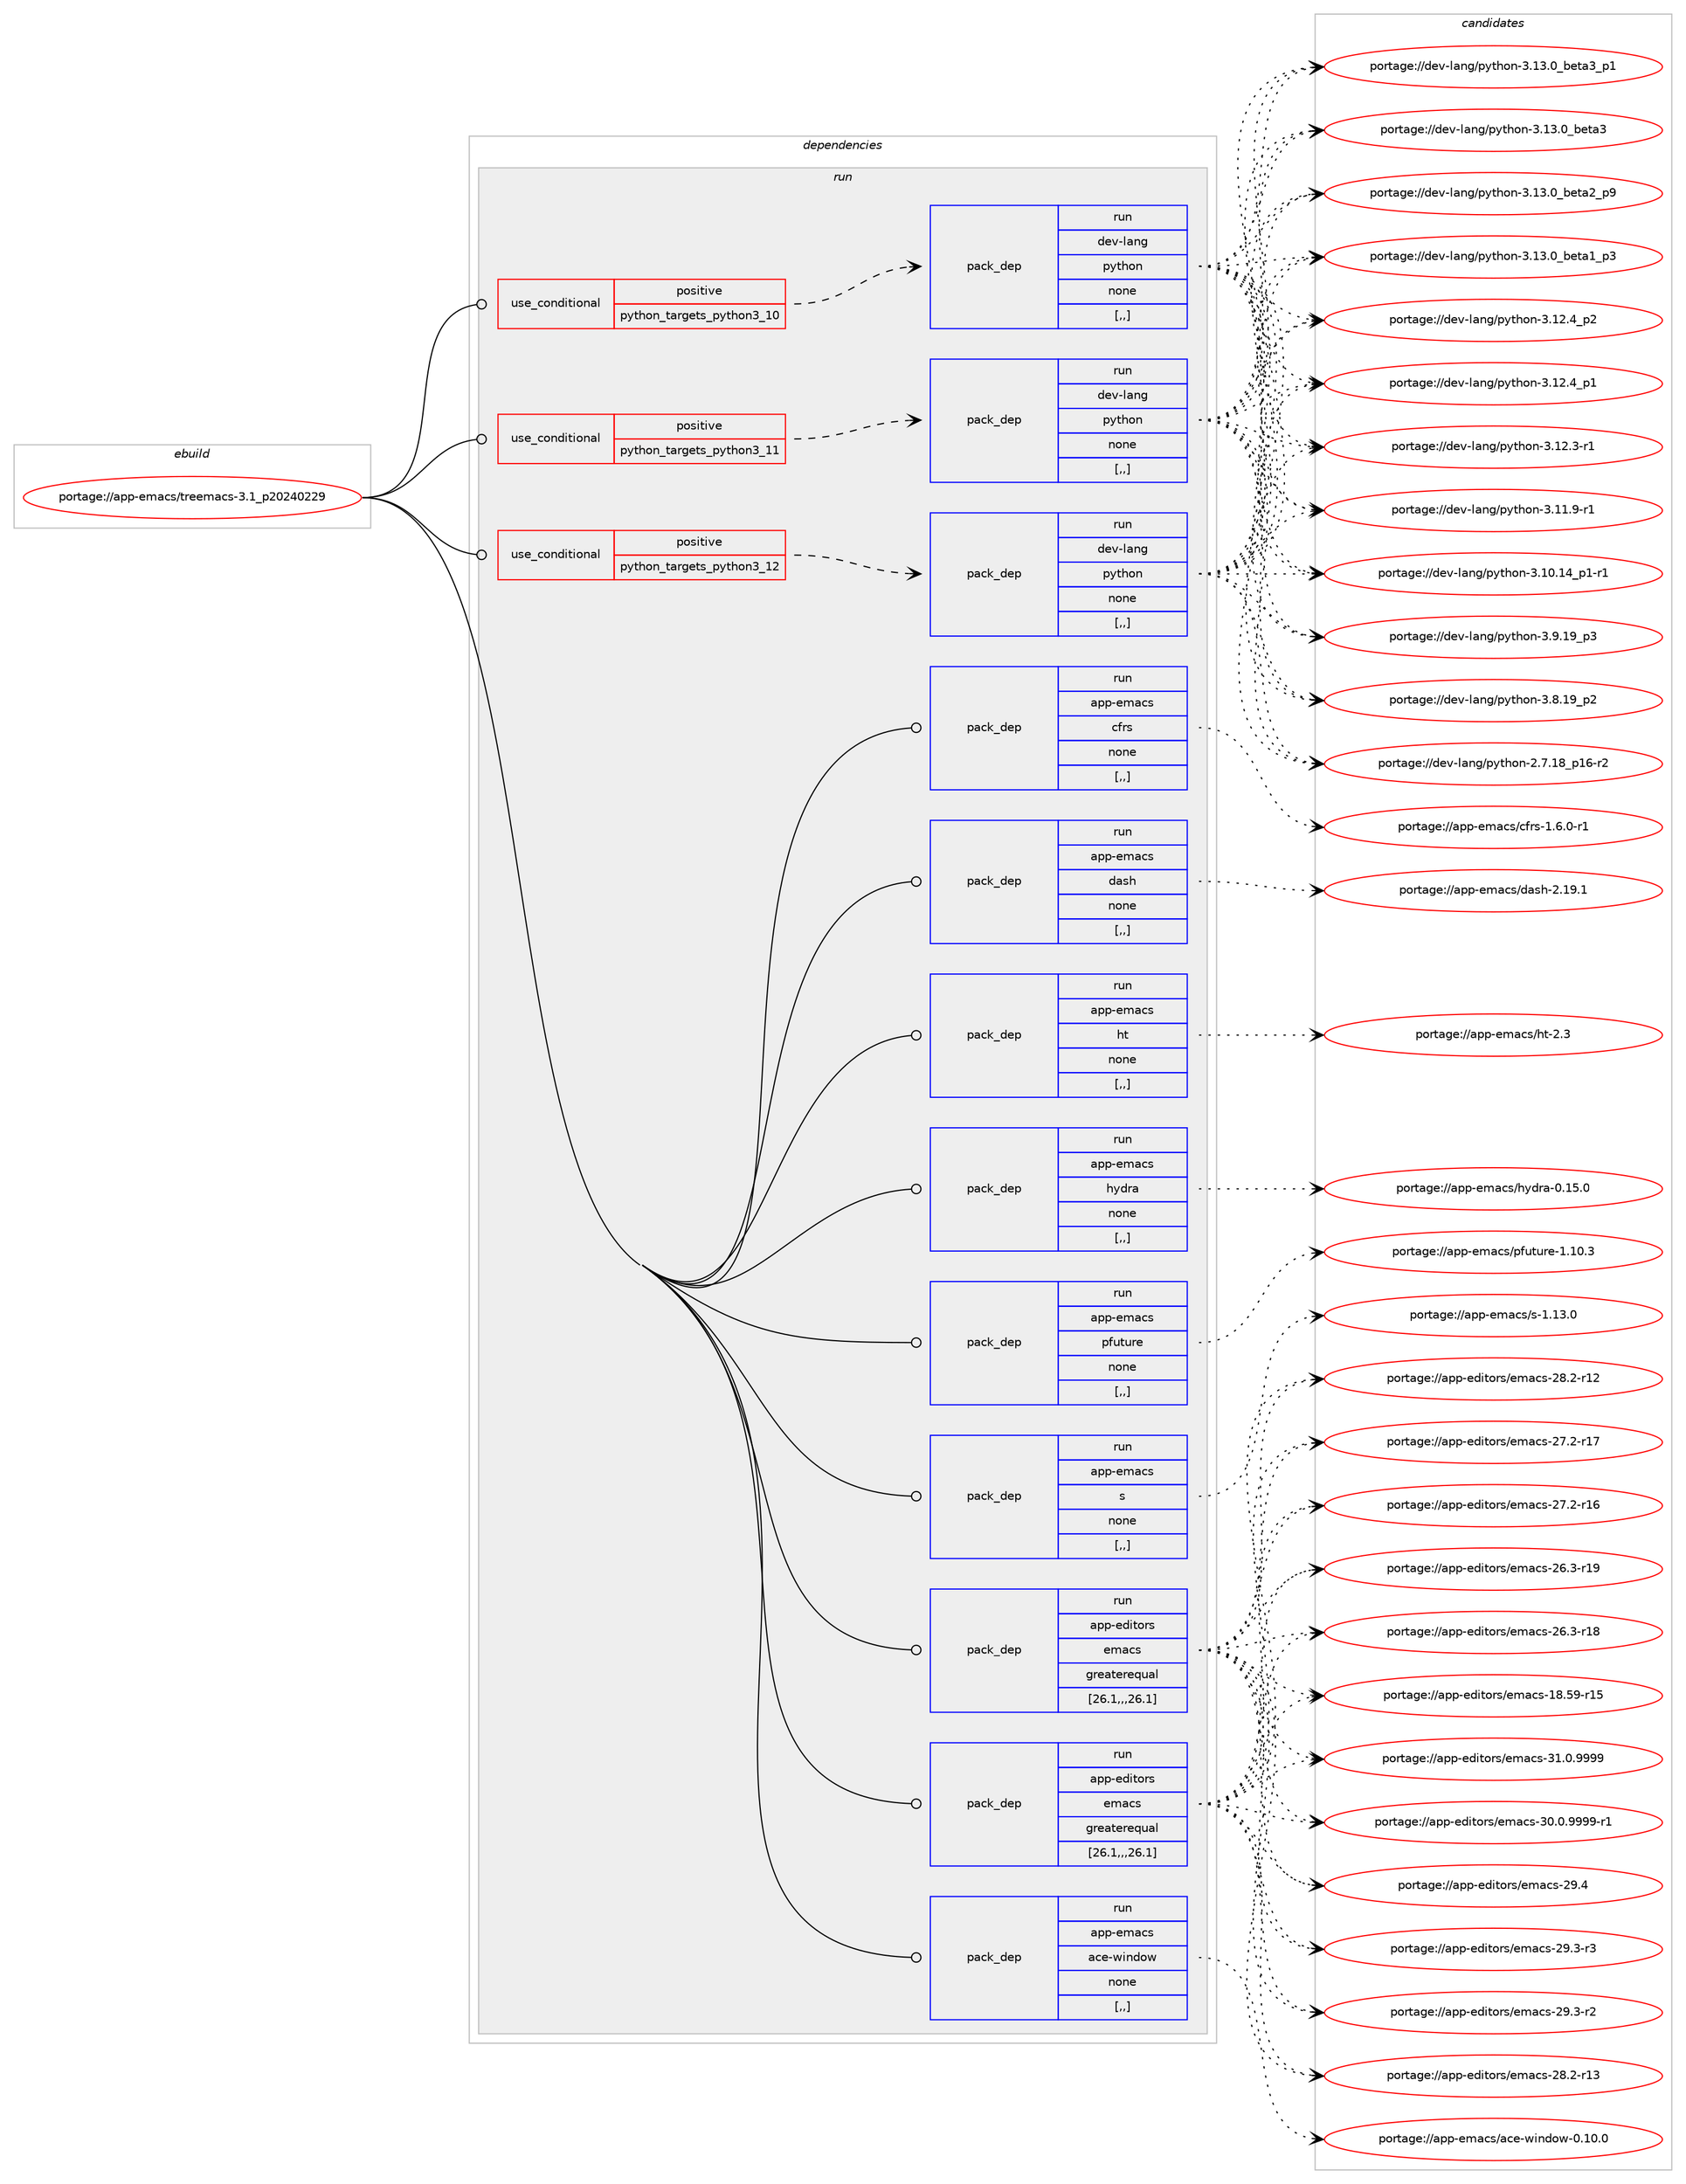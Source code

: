 digraph prolog {

# *************
# Graph options
# *************

newrank=true;
concentrate=true;
compound=true;
graph [rankdir=LR,fontname=Helvetica,fontsize=10,ranksep=1.5];#, ranksep=2.5, nodesep=0.2];
edge  [arrowhead=vee];
node  [fontname=Helvetica,fontsize=10];

# **********
# The ebuild
# **********

subgraph cluster_leftcol {
color=gray;
label=<<i>ebuild</i>>;
id [label="portage://app-emacs/treemacs-3.1_p20240229", color=red, width=4, href="../app-emacs/treemacs-3.1_p20240229.svg"];
}

# ****************
# The dependencies
# ****************

subgraph cluster_midcol {
color=gray;
label=<<i>dependencies</i>>;
subgraph cluster_compile {
fillcolor="#eeeeee";
style=filled;
label=<<i>compile</i>>;
}
subgraph cluster_compileandrun {
fillcolor="#eeeeee";
style=filled;
label=<<i>compile and run</i>>;
}
subgraph cluster_run {
fillcolor="#eeeeee";
style=filled;
label=<<i>run</i>>;
subgraph cond6178 {
dependency23369 [label=<<TABLE BORDER="0" CELLBORDER="1" CELLSPACING="0" CELLPADDING="4"><TR><TD ROWSPAN="3" CELLPADDING="10">use_conditional</TD></TR><TR><TD>positive</TD></TR><TR><TD>python_targets_python3_10</TD></TR></TABLE>>, shape=none, color=red];
subgraph pack17036 {
dependency23370 [label=<<TABLE BORDER="0" CELLBORDER="1" CELLSPACING="0" CELLPADDING="4" WIDTH="220"><TR><TD ROWSPAN="6" CELLPADDING="30">pack_dep</TD></TR><TR><TD WIDTH="110">run</TD></TR><TR><TD>dev-lang</TD></TR><TR><TD>python</TD></TR><TR><TD>none</TD></TR><TR><TD>[,,]</TD></TR></TABLE>>, shape=none, color=blue];
}
dependency23369:e -> dependency23370:w [weight=20,style="dashed",arrowhead="vee"];
}
id:e -> dependency23369:w [weight=20,style="solid",arrowhead="odot"];
subgraph cond6179 {
dependency23371 [label=<<TABLE BORDER="0" CELLBORDER="1" CELLSPACING="0" CELLPADDING="4"><TR><TD ROWSPAN="3" CELLPADDING="10">use_conditional</TD></TR><TR><TD>positive</TD></TR><TR><TD>python_targets_python3_11</TD></TR></TABLE>>, shape=none, color=red];
subgraph pack17037 {
dependency23372 [label=<<TABLE BORDER="0" CELLBORDER="1" CELLSPACING="0" CELLPADDING="4" WIDTH="220"><TR><TD ROWSPAN="6" CELLPADDING="30">pack_dep</TD></TR><TR><TD WIDTH="110">run</TD></TR><TR><TD>dev-lang</TD></TR><TR><TD>python</TD></TR><TR><TD>none</TD></TR><TR><TD>[,,]</TD></TR></TABLE>>, shape=none, color=blue];
}
dependency23371:e -> dependency23372:w [weight=20,style="dashed",arrowhead="vee"];
}
id:e -> dependency23371:w [weight=20,style="solid",arrowhead="odot"];
subgraph cond6180 {
dependency23373 [label=<<TABLE BORDER="0" CELLBORDER="1" CELLSPACING="0" CELLPADDING="4"><TR><TD ROWSPAN="3" CELLPADDING="10">use_conditional</TD></TR><TR><TD>positive</TD></TR><TR><TD>python_targets_python3_12</TD></TR></TABLE>>, shape=none, color=red];
subgraph pack17038 {
dependency23374 [label=<<TABLE BORDER="0" CELLBORDER="1" CELLSPACING="0" CELLPADDING="4" WIDTH="220"><TR><TD ROWSPAN="6" CELLPADDING="30">pack_dep</TD></TR><TR><TD WIDTH="110">run</TD></TR><TR><TD>dev-lang</TD></TR><TR><TD>python</TD></TR><TR><TD>none</TD></TR><TR><TD>[,,]</TD></TR></TABLE>>, shape=none, color=blue];
}
dependency23373:e -> dependency23374:w [weight=20,style="dashed",arrowhead="vee"];
}
id:e -> dependency23373:w [weight=20,style="solid",arrowhead="odot"];
subgraph pack17039 {
dependency23375 [label=<<TABLE BORDER="0" CELLBORDER="1" CELLSPACING="0" CELLPADDING="4" WIDTH="220"><TR><TD ROWSPAN="6" CELLPADDING="30">pack_dep</TD></TR><TR><TD WIDTH="110">run</TD></TR><TR><TD>app-editors</TD></TR><TR><TD>emacs</TD></TR><TR><TD>greaterequal</TD></TR><TR><TD>[26.1,,,26.1]</TD></TR></TABLE>>, shape=none, color=blue];
}
id:e -> dependency23375:w [weight=20,style="solid",arrowhead="odot"];
subgraph pack17040 {
dependency23376 [label=<<TABLE BORDER="0" CELLBORDER="1" CELLSPACING="0" CELLPADDING="4" WIDTH="220"><TR><TD ROWSPAN="6" CELLPADDING="30">pack_dep</TD></TR><TR><TD WIDTH="110">run</TD></TR><TR><TD>app-editors</TD></TR><TR><TD>emacs</TD></TR><TR><TD>greaterequal</TD></TR><TR><TD>[26.1,,,26.1]</TD></TR></TABLE>>, shape=none, color=blue];
}
id:e -> dependency23376:w [weight=20,style="solid",arrowhead="odot"];
subgraph pack17041 {
dependency23377 [label=<<TABLE BORDER="0" CELLBORDER="1" CELLSPACING="0" CELLPADDING="4" WIDTH="220"><TR><TD ROWSPAN="6" CELLPADDING="30">pack_dep</TD></TR><TR><TD WIDTH="110">run</TD></TR><TR><TD>app-emacs</TD></TR><TR><TD>ace-window</TD></TR><TR><TD>none</TD></TR><TR><TD>[,,]</TD></TR></TABLE>>, shape=none, color=blue];
}
id:e -> dependency23377:w [weight=20,style="solid",arrowhead="odot"];
subgraph pack17042 {
dependency23378 [label=<<TABLE BORDER="0" CELLBORDER="1" CELLSPACING="0" CELLPADDING="4" WIDTH="220"><TR><TD ROWSPAN="6" CELLPADDING="30">pack_dep</TD></TR><TR><TD WIDTH="110">run</TD></TR><TR><TD>app-emacs</TD></TR><TR><TD>cfrs</TD></TR><TR><TD>none</TD></TR><TR><TD>[,,]</TD></TR></TABLE>>, shape=none, color=blue];
}
id:e -> dependency23378:w [weight=20,style="solid",arrowhead="odot"];
subgraph pack17043 {
dependency23379 [label=<<TABLE BORDER="0" CELLBORDER="1" CELLSPACING="0" CELLPADDING="4" WIDTH="220"><TR><TD ROWSPAN="6" CELLPADDING="30">pack_dep</TD></TR><TR><TD WIDTH="110">run</TD></TR><TR><TD>app-emacs</TD></TR><TR><TD>dash</TD></TR><TR><TD>none</TD></TR><TR><TD>[,,]</TD></TR></TABLE>>, shape=none, color=blue];
}
id:e -> dependency23379:w [weight=20,style="solid",arrowhead="odot"];
subgraph pack17044 {
dependency23380 [label=<<TABLE BORDER="0" CELLBORDER="1" CELLSPACING="0" CELLPADDING="4" WIDTH="220"><TR><TD ROWSPAN="6" CELLPADDING="30">pack_dep</TD></TR><TR><TD WIDTH="110">run</TD></TR><TR><TD>app-emacs</TD></TR><TR><TD>ht</TD></TR><TR><TD>none</TD></TR><TR><TD>[,,]</TD></TR></TABLE>>, shape=none, color=blue];
}
id:e -> dependency23380:w [weight=20,style="solid",arrowhead="odot"];
subgraph pack17045 {
dependency23381 [label=<<TABLE BORDER="0" CELLBORDER="1" CELLSPACING="0" CELLPADDING="4" WIDTH="220"><TR><TD ROWSPAN="6" CELLPADDING="30">pack_dep</TD></TR><TR><TD WIDTH="110">run</TD></TR><TR><TD>app-emacs</TD></TR><TR><TD>hydra</TD></TR><TR><TD>none</TD></TR><TR><TD>[,,]</TD></TR></TABLE>>, shape=none, color=blue];
}
id:e -> dependency23381:w [weight=20,style="solid",arrowhead="odot"];
subgraph pack17046 {
dependency23382 [label=<<TABLE BORDER="0" CELLBORDER="1" CELLSPACING="0" CELLPADDING="4" WIDTH="220"><TR><TD ROWSPAN="6" CELLPADDING="30">pack_dep</TD></TR><TR><TD WIDTH="110">run</TD></TR><TR><TD>app-emacs</TD></TR><TR><TD>pfuture</TD></TR><TR><TD>none</TD></TR><TR><TD>[,,]</TD></TR></TABLE>>, shape=none, color=blue];
}
id:e -> dependency23382:w [weight=20,style="solid",arrowhead="odot"];
subgraph pack17047 {
dependency23383 [label=<<TABLE BORDER="0" CELLBORDER="1" CELLSPACING="0" CELLPADDING="4" WIDTH="220"><TR><TD ROWSPAN="6" CELLPADDING="30">pack_dep</TD></TR><TR><TD WIDTH="110">run</TD></TR><TR><TD>app-emacs</TD></TR><TR><TD>s</TD></TR><TR><TD>none</TD></TR><TR><TD>[,,]</TD></TR></TABLE>>, shape=none, color=blue];
}
id:e -> dependency23383:w [weight=20,style="solid",arrowhead="odot"];
}
}

# **************
# The candidates
# **************

subgraph cluster_choices {
rank=same;
color=gray;
label=<<i>candidates</i>>;

subgraph choice17036 {
color=black;
nodesep=1;
choice10010111845108971101034711212111610411111045514649514648959810111697519511249 [label="portage://dev-lang/python-3.13.0_beta3_p1", color=red, width=4,href="../dev-lang/python-3.13.0_beta3_p1.svg"];
choice1001011184510897110103471121211161041111104551464951464895981011169751 [label="portage://dev-lang/python-3.13.0_beta3", color=red, width=4,href="../dev-lang/python-3.13.0_beta3.svg"];
choice10010111845108971101034711212111610411111045514649514648959810111697509511257 [label="portage://dev-lang/python-3.13.0_beta2_p9", color=red, width=4,href="../dev-lang/python-3.13.0_beta2_p9.svg"];
choice10010111845108971101034711212111610411111045514649514648959810111697499511251 [label="portage://dev-lang/python-3.13.0_beta1_p3", color=red, width=4,href="../dev-lang/python-3.13.0_beta1_p3.svg"];
choice100101118451089711010347112121116104111110455146495046529511250 [label="portage://dev-lang/python-3.12.4_p2", color=red, width=4,href="../dev-lang/python-3.12.4_p2.svg"];
choice100101118451089711010347112121116104111110455146495046529511249 [label="portage://dev-lang/python-3.12.4_p1", color=red, width=4,href="../dev-lang/python-3.12.4_p1.svg"];
choice100101118451089711010347112121116104111110455146495046514511449 [label="portage://dev-lang/python-3.12.3-r1", color=red, width=4,href="../dev-lang/python-3.12.3-r1.svg"];
choice100101118451089711010347112121116104111110455146494946574511449 [label="portage://dev-lang/python-3.11.9-r1", color=red, width=4,href="../dev-lang/python-3.11.9-r1.svg"];
choice100101118451089711010347112121116104111110455146494846495295112494511449 [label="portage://dev-lang/python-3.10.14_p1-r1", color=red, width=4,href="../dev-lang/python-3.10.14_p1-r1.svg"];
choice100101118451089711010347112121116104111110455146574649579511251 [label="portage://dev-lang/python-3.9.19_p3", color=red, width=4,href="../dev-lang/python-3.9.19_p3.svg"];
choice100101118451089711010347112121116104111110455146564649579511250 [label="portage://dev-lang/python-3.8.19_p2", color=red, width=4,href="../dev-lang/python-3.8.19_p2.svg"];
choice100101118451089711010347112121116104111110455046554649569511249544511450 [label="portage://dev-lang/python-2.7.18_p16-r2", color=red, width=4,href="../dev-lang/python-2.7.18_p16-r2.svg"];
dependency23370:e -> choice10010111845108971101034711212111610411111045514649514648959810111697519511249:w [style=dotted,weight="100"];
dependency23370:e -> choice1001011184510897110103471121211161041111104551464951464895981011169751:w [style=dotted,weight="100"];
dependency23370:e -> choice10010111845108971101034711212111610411111045514649514648959810111697509511257:w [style=dotted,weight="100"];
dependency23370:e -> choice10010111845108971101034711212111610411111045514649514648959810111697499511251:w [style=dotted,weight="100"];
dependency23370:e -> choice100101118451089711010347112121116104111110455146495046529511250:w [style=dotted,weight="100"];
dependency23370:e -> choice100101118451089711010347112121116104111110455146495046529511249:w [style=dotted,weight="100"];
dependency23370:e -> choice100101118451089711010347112121116104111110455146495046514511449:w [style=dotted,weight="100"];
dependency23370:e -> choice100101118451089711010347112121116104111110455146494946574511449:w [style=dotted,weight="100"];
dependency23370:e -> choice100101118451089711010347112121116104111110455146494846495295112494511449:w [style=dotted,weight="100"];
dependency23370:e -> choice100101118451089711010347112121116104111110455146574649579511251:w [style=dotted,weight="100"];
dependency23370:e -> choice100101118451089711010347112121116104111110455146564649579511250:w [style=dotted,weight="100"];
dependency23370:e -> choice100101118451089711010347112121116104111110455046554649569511249544511450:w [style=dotted,weight="100"];
}
subgraph choice17037 {
color=black;
nodesep=1;
choice10010111845108971101034711212111610411111045514649514648959810111697519511249 [label="portage://dev-lang/python-3.13.0_beta3_p1", color=red, width=4,href="../dev-lang/python-3.13.0_beta3_p1.svg"];
choice1001011184510897110103471121211161041111104551464951464895981011169751 [label="portage://dev-lang/python-3.13.0_beta3", color=red, width=4,href="../dev-lang/python-3.13.0_beta3.svg"];
choice10010111845108971101034711212111610411111045514649514648959810111697509511257 [label="portage://dev-lang/python-3.13.0_beta2_p9", color=red, width=4,href="../dev-lang/python-3.13.0_beta2_p9.svg"];
choice10010111845108971101034711212111610411111045514649514648959810111697499511251 [label="portage://dev-lang/python-3.13.0_beta1_p3", color=red, width=4,href="../dev-lang/python-3.13.0_beta1_p3.svg"];
choice100101118451089711010347112121116104111110455146495046529511250 [label="portage://dev-lang/python-3.12.4_p2", color=red, width=4,href="../dev-lang/python-3.12.4_p2.svg"];
choice100101118451089711010347112121116104111110455146495046529511249 [label="portage://dev-lang/python-3.12.4_p1", color=red, width=4,href="../dev-lang/python-3.12.4_p1.svg"];
choice100101118451089711010347112121116104111110455146495046514511449 [label="portage://dev-lang/python-3.12.3-r1", color=red, width=4,href="../dev-lang/python-3.12.3-r1.svg"];
choice100101118451089711010347112121116104111110455146494946574511449 [label="portage://dev-lang/python-3.11.9-r1", color=red, width=4,href="../dev-lang/python-3.11.9-r1.svg"];
choice100101118451089711010347112121116104111110455146494846495295112494511449 [label="portage://dev-lang/python-3.10.14_p1-r1", color=red, width=4,href="../dev-lang/python-3.10.14_p1-r1.svg"];
choice100101118451089711010347112121116104111110455146574649579511251 [label="portage://dev-lang/python-3.9.19_p3", color=red, width=4,href="../dev-lang/python-3.9.19_p3.svg"];
choice100101118451089711010347112121116104111110455146564649579511250 [label="portage://dev-lang/python-3.8.19_p2", color=red, width=4,href="../dev-lang/python-3.8.19_p2.svg"];
choice100101118451089711010347112121116104111110455046554649569511249544511450 [label="portage://dev-lang/python-2.7.18_p16-r2", color=red, width=4,href="../dev-lang/python-2.7.18_p16-r2.svg"];
dependency23372:e -> choice10010111845108971101034711212111610411111045514649514648959810111697519511249:w [style=dotted,weight="100"];
dependency23372:e -> choice1001011184510897110103471121211161041111104551464951464895981011169751:w [style=dotted,weight="100"];
dependency23372:e -> choice10010111845108971101034711212111610411111045514649514648959810111697509511257:w [style=dotted,weight="100"];
dependency23372:e -> choice10010111845108971101034711212111610411111045514649514648959810111697499511251:w [style=dotted,weight="100"];
dependency23372:e -> choice100101118451089711010347112121116104111110455146495046529511250:w [style=dotted,weight="100"];
dependency23372:e -> choice100101118451089711010347112121116104111110455146495046529511249:w [style=dotted,weight="100"];
dependency23372:e -> choice100101118451089711010347112121116104111110455146495046514511449:w [style=dotted,weight="100"];
dependency23372:e -> choice100101118451089711010347112121116104111110455146494946574511449:w [style=dotted,weight="100"];
dependency23372:e -> choice100101118451089711010347112121116104111110455146494846495295112494511449:w [style=dotted,weight="100"];
dependency23372:e -> choice100101118451089711010347112121116104111110455146574649579511251:w [style=dotted,weight="100"];
dependency23372:e -> choice100101118451089711010347112121116104111110455146564649579511250:w [style=dotted,weight="100"];
dependency23372:e -> choice100101118451089711010347112121116104111110455046554649569511249544511450:w [style=dotted,weight="100"];
}
subgraph choice17038 {
color=black;
nodesep=1;
choice10010111845108971101034711212111610411111045514649514648959810111697519511249 [label="portage://dev-lang/python-3.13.0_beta3_p1", color=red, width=4,href="../dev-lang/python-3.13.0_beta3_p1.svg"];
choice1001011184510897110103471121211161041111104551464951464895981011169751 [label="portage://dev-lang/python-3.13.0_beta3", color=red, width=4,href="../dev-lang/python-3.13.0_beta3.svg"];
choice10010111845108971101034711212111610411111045514649514648959810111697509511257 [label="portage://dev-lang/python-3.13.0_beta2_p9", color=red, width=4,href="../dev-lang/python-3.13.0_beta2_p9.svg"];
choice10010111845108971101034711212111610411111045514649514648959810111697499511251 [label="portage://dev-lang/python-3.13.0_beta1_p3", color=red, width=4,href="../dev-lang/python-3.13.0_beta1_p3.svg"];
choice100101118451089711010347112121116104111110455146495046529511250 [label="portage://dev-lang/python-3.12.4_p2", color=red, width=4,href="../dev-lang/python-3.12.4_p2.svg"];
choice100101118451089711010347112121116104111110455146495046529511249 [label="portage://dev-lang/python-3.12.4_p1", color=red, width=4,href="../dev-lang/python-3.12.4_p1.svg"];
choice100101118451089711010347112121116104111110455146495046514511449 [label="portage://dev-lang/python-3.12.3-r1", color=red, width=4,href="../dev-lang/python-3.12.3-r1.svg"];
choice100101118451089711010347112121116104111110455146494946574511449 [label="portage://dev-lang/python-3.11.9-r1", color=red, width=4,href="../dev-lang/python-3.11.9-r1.svg"];
choice100101118451089711010347112121116104111110455146494846495295112494511449 [label="portage://dev-lang/python-3.10.14_p1-r1", color=red, width=4,href="../dev-lang/python-3.10.14_p1-r1.svg"];
choice100101118451089711010347112121116104111110455146574649579511251 [label="portage://dev-lang/python-3.9.19_p3", color=red, width=4,href="../dev-lang/python-3.9.19_p3.svg"];
choice100101118451089711010347112121116104111110455146564649579511250 [label="portage://dev-lang/python-3.8.19_p2", color=red, width=4,href="../dev-lang/python-3.8.19_p2.svg"];
choice100101118451089711010347112121116104111110455046554649569511249544511450 [label="portage://dev-lang/python-2.7.18_p16-r2", color=red, width=4,href="../dev-lang/python-2.7.18_p16-r2.svg"];
dependency23374:e -> choice10010111845108971101034711212111610411111045514649514648959810111697519511249:w [style=dotted,weight="100"];
dependency23374:e -> choice1001011184510897110103471121211161041111104551464951464895981011169751:w [style=dotted,weight="100"];
dependency23374:e -> choice10010111845108971101034711212111610411111045514649514648959810111697509511257:w [style=dotted,weight="100"];
dependency23374:e -> choice10010111845108971101034711212111610411111045514649514648959810111697499511251:w [style=dotted,weight="100"];
dependency23374:e -> choice100101118451089711010347112121116104111110455146495046529511250:w [style=dotted,weight="100"];
dependency23374:e -> choice100101118451089711010347112121116104111110455146495046529511249:w [style=dotted,weight="100"];
dependency23374:e -> choice100101118451089711010347112121116104111110455146495046514511449:w [style=dotted,weight="100"];
dependency23374:e -> choice100101118451089711010347112121116104111110455146494946574511449:w [style=dotted,weight="100"];
dependency23374:e -> choice100101118451089711010347112121116104111110455146494846495295112494511449:w [style=dotted,weight="100"];
dependency23374:e -> choice100101118451089711010347112121116104111110455146574649579511251:w [style=dotted,weight="100"];
dependency23374:e -> choice100101118451089711010347112121116104111110455146564649579511250:w [style=dotted,weight="100"];
dependency23374:e -> choice100101118451089711010347112121116104111110455046554649569511249544511450:w [style=dotted,weight="100"];
}
subgraph choice17039 {
color=black;
nodesep=1;
choice971121124510110010511611111411547101109979911545514946484657575757 [label="portage://app-editors/emacs-31.0.9999", color=red, width=4,href="../app-editors/emacs-31.0.9999.svg"];
choice9711211245101100105116111114115471011099799115455148464846575757574511449 [label="portage://app-editors/emacs-30.0.9999-r1", color=red, width=4,href="../app-editors/emacs-30.0.9999-r1.svg"];
choice97112112451011001051161111141154710110997991154550574652 [label="portage://app-editors/emacs-29.4", color=red, width=4,href="../app-editors/emacs-29.4.svg"];
choice971121124510110010511611111411547101109979911545505746514511451 [label="portage://app-editors/emacs-29.3-r3", color=red, width=4,href="../app-editors/emacs-29.3-r3.svg"];
choice971121124510110010511611111411547101109979911545505746514511450 [label="portage://app-editors/emacs-29.3-r2", color=red, width=4,href="../app-editors/emacs-29.3-r2.svg"];
choice97112112451011001051161111141154710110997991154550564650451144951 [label="portage://app-editors/emacs-28.2-r13", color=red, width=4,href="../app-editors/emacs-28.2-r13.svg"];
choice97112112451011001051161111141154710110997991154550564650451144950 [label="portage://app-editors/emacs-28.2-r12", color=red, width=4,href="../app-editors/emacs-28.2-r12.svg"];
choice97112112451011001051161111141154710110997991154550554650451144955 [label="portage://app-editors/emacs-27.2-r17", color=red, width=4,href="../app-editors/emacs-27.2-r17.svg"];
choice97112112451011001051161111141154710110997991154550554650451144954 [label="portage://app-editors/emacs-27.2-r16", color=red, width=4,href="../app-editors/emacs-27.2-r16.svg"];
choice97112112451011001051161111141154710110997991154550544651451144957 [label="portage://app-editors/emacs-26.3-r19", color=red, width=4,href="../app-editors/emacs-26.3-r19.svg"];
choice97112112451011001051161111141154710110997991154550544651451144956 [label="portage://app-editors/emacs-26.3-r18", color=red, width=4,href="../app-editors/emacs-26.3-r18.svg"];
choice9711211245101100105116111114115471011099799115454956465357451144953 [label="portage://app-editors/emacs-18.59-r15", color=red, width=4,href="../app-editors/emacs-18.59-r15.svg"];
dependency23375:e -> choice971121124510110010511611111411547101109979911545514946484657575757:w [style=dotted,weight="100"];
dependency23375:e -> choice9711211245101100105116111114115471011099799115455148464846575757574511449:w [style=dotted,weight="100"];
dependency23375:e -> choice97112112451011001051161111141154710110997991154550574652:w [style=dotted,weight="100"];
dependency23375:e -> choice971121124510110010511611111411547101109979911545505746514511451:w [style=dotted,weight="100"];
dependency23375:e -> choice971121124510110010511611111411547101109979911545505746514511450:w [style=dotted,weight="100"];
dependency23375:e -> choice97112112451011001051161111141154710110997991154550564650451144951:w [style=dotted,weight="100"];
dependency23375:e -> choice97112112451011001051161111141154710110997991154550564650451144950:w [style=dotted,weight="100"];
dependency23375:e -> choice97112112451011001051161111141154710110997991154550554650451144955:w [style=dotted,weight="100"];
dependency23375:e -> choice97112112451011001051161111141154710110997991154550554650451144954:w [style=dotted,weight="100"];
dependency23375:e -> choice97112112451011001051161111141154710110997991154550544651451144957:w [style=dotted,weight="100"];
dependency23375:e -> choice97112112451011001051161111141154710110997991154550544651451144956:w [style=dotted,weight="100"];
dependency23375:e -> choice9711211245101100105116111114115471011099799115454956465357451144953:w [style=dotted,weight="100"];
}
subgraph choice17040 {
color=black;
nodesep=1;
choice971121124510110010511611111411547101109979911545514946484657575757 [label="portage://app-editors/emacs-31.0.9999", color=red, width=4,href="../app-editors/emacs-31.0.9999.svg"];
choice9711211245101100105116111114115471011099799115455148464846575757574511449 [label="portage://app-editors/emacs-30.0.9999-r1", color=red, width=4,href="../app-editors/emacs-30.0.9999-r1.svg"];
choice97112112451011001051161111141154710110997991154550574652 [label="portage://app-editors/emacs-29.4", color=red, width=4,href="../app-editors/emacs-29.4.svg"];
choice971121124510110010511611111411547101109979911545505746514511451 [label="portage://app-editors/emacs-29.3-r3", color=red, width=4,href="../app-editors/emacs-29.3-r3.svg"];
choice971121124510110010511611111411547101109979911545505746514511450 [label="portage://app-editors/emacs-29.3-r2", color=red, width=4,href="../app-editors/emacs-29.3-r2.svg"];
choice97112112451011001051161111141154710110997991154550564650451144951 [label="portage://app-editors/emacs-28.2-r13", color=red, width=4,href="../app-editors/emacs-28.2-r13.svg"];
choice97112112451011001051161111141154710110997991154550564650451144950 [label="portage://app-editors/emacs-28.2-r12", color=red, width=4,href="../app-editors/emacs-28.2-r12.svg"];
choice97112112451011001051161111141154710110997991154550554650451144955 [label="portage://app-editors/emacs-27.2-r17", color=red, width=4,href="../app-editors/emacs-27.2-r17.svg"];
choice97112112451011001051161111141154710110997991154550554650451144954 [label="portage://app-editors/emacs-27.2-r16", color=red, width=4,href="../app-editors/emacs-27.2-r16.svg"];
choice97112112451011001051161111141154710110997991154550544651451144957 [label="portage://app-editors/emacs-26.3-r19", color=red, width=4,href="../app-editors/emacs-26.3-r19.svg"];
choice97112112451011001051161111141154710110997991154550544651451144956 [label="portage://app-editors/emacs-26.3-r18", color=red, width=4,href="../app-editors/emacs-26.3-r18.svg"];
choice9711211245101100105116111114115471011099799115454956465357451144953 [label="portage://app-editors/emacs-18.59-r15", color=red, width=4,href="../app-editors/emacs-18.59-r15.svg"];
dependency23376:e -> choice971121124510110010511611111411547101109979911545514946484657575757:w [style=dotted,weight="100"];
dependency23376:e -> choice9711211245101100105116111114115471011099799115455148464846575757574511449:w [style=dotted,weight="100"];
dependency23376:e -> choice97112112451011001051161111141154710110997991154550574652:w [style=dotted,weight="100"];
dependency23376:e -> choice971121124510110010511611111411547101109979911545505746514511451:w [style=dotted,weight="100"];
dependency23376:e -> choice971121124510110010511611111411547101109979911545505746514511450:w [style=dotted,weight="100"];
dependency23376:e -> choice97112112451011001051161111141154710110997991154550564650451144951:w [style=dotted,weight="100"];
dependency23376:e -> choice97112112451011001051161111141154710110997991154550564650451144950:w [style=dotted,weight="100"];
dependency23376:e -> choice97112112451011001051161111141154710110997991154550554650451144955:w [style=dotted,weight="100"];
dependency23376:e -> choice97112112451011001051161111141154710110997991154550554650451144954:w [style=dotted,weight="100"];
dependency23376:e -> choice97112112451011001051161111141154710110997991154550544651451144957:w [style=dotted,weight="100"];
dependency23376:e -> choice97112112451011001051161111141154710110997991154550544651451144956:w [style=dotted,weight="100"];
dependency23376:e -> choice9711211245101100105116111114115471011099799115454956465357451144953:w [style=dotted,weight="100"];
}
subgraph choice17041 {
color=black;
nodesep=1;
choice971121124510110997991154797991014511910511010011111945484649484648 [label="portage://app-emacs/ace-window-0.10.0", color=red, width=4,href="../app-emacs/ace-window-0.10.0.svg"];
dependency23377:e -> choice971121124510110997991154797991014511910511010011111945484649484648:w [style=dotted,weight="100"];
}
subgraph choice17042 {
color=black;
nodesep=1;
choice9711211245101109979911547991021141154549465446484511449 [label="portage://app-emacs/cfrs-1.6.0-r1", color=red, width=4,href="../app-emacs/cfrs-1.6.0-r1.svg"];
dependency23378:e -> choice9711211245101109979911547991021141154549465446484511449:w [style=dotted,weight="100"];
}
subgraph choice17043 {
color=black;
nodesep=1;
choice97112112451011099799115471009711510445504649574649 [label="portage://app-emacs/dash-2.19.1", color=red, width=4,href="../app-emacs/dash-2.19.1.svg"];
dependency23379:e -> choice97112112451011099799115471009711510445504649574649:w [style=dotted,weight="100"];
}
subgraph choice17044 {
color=black;
nodesep=1;
choice971121124510110997991154710411645504651 [label="portage://app-emacs/ht-2.3", color=red, width=4,href="../app-emacs/ht-2.3.svg"];
dependency23380:e -> choice971121124510110997991154710411645504651:w [style=dotted,weight="100"];
}
subgraph choice17045 {
color=black;
nodesep=1;
choice97112112451011099799115471041211001149745484649534648 [label="portage://app-emacs/hydra-0.15.0", color=red, width=4,href="../app-emacs/hydra-0.15.0.svg"];
dependency23381:e -> choice97112112451011099799115471041211001149745484649534648:w [style=dotted,weight="100"];
}
subgraph choice17046 {
color=black;
nodesep=1;
choice971121124510110997991154711210211711611711410145494649484651 [label="portage://app-emacs/pfuture-1.10.3", color=red, width=4,href="../app-emacs/pfuture-1.10.3.svg"];
dependency23382:e -> choice971121124510110997991154711210211711611711410145494649484651:w [style=dotted,weight="100"];
}
subgraph choice17047 {
color=black;
nodesep=1;
choice971121124510110997991154711545494649514648 [label="portage://app-emacs/s-1.13.0", color=red, width=4,href="../app-emacs/s-1.13.0.svg"];
dependency23383:e -> choice971121124510110997991154711545494649514648:w [style=dotted,weight="100"];
}
}

}
